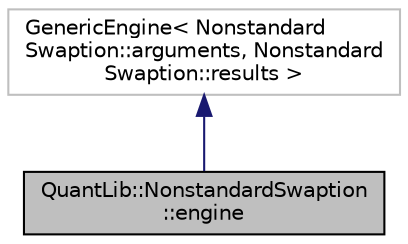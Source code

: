 digraph "QuantLib::NonstandardSwaption::engine"
{
  edge [fontname="Helvetica",fontsize="10",labelfontname="Helvetica",labelfontsize="10"];
  node [fontname="Helvetica",fontsize="10",shape=record];
  Node1 [label="QuantLib::NonstandardSwaption\l::engine",height=0.2,width=0.4,color="black", fillcolor="grey75", style="filled", fontcolor="black"];
  Node2 -> Node1 [dir="back",color="midnightblue",fontsize="10",style="solid"];
  Node2 [label="GenericEngine\< Nonstandard\lSwaption::arguments, Nonstandard\lSwaption::results \>",height=0.2,width=0.4,color="grey75", fillcolor="white", style="filled"];
}
